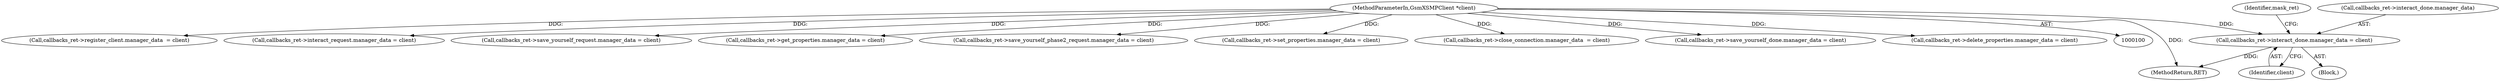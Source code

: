 digraph "0_gnome-session_b0dc999e0b45355314616321dbb6cb71e729fc9d_0@pointer" {
"1000171" [label="(Call,callbacks_ret->interact_done.manager_data = client)"];
"1000101" [label="(MethodParameterIn,GsmXSMPClient *client)"];
"1000177" [label="(Identifier,client)"];
"1000304" [label="(MethodReturn,RET)"];
"1000135" [label="(Call,callbacks_ret->register_client.manager_data  = client)"];
"1000180" [label="(Identifier,mask_ret)"];
"1000153" [label="(Call,callbacks_ret->interact_request.manager_data = client)"];
"1000189" [label="(Call,callbacks_ret->save_yourself_request.manager_data = client)"];
"1000105" [label="(Block,)"];
"1000101" [label="(MethodParameterIn,GsmXSMPClient *client)"];
"1000297" [label="(Call,callbacks_ret->get_properties.manager_data = client)"];
"1000207" [label="(Call,callbacks_ret->save_yourself_phase2_request.manager_data = client)"];
"1000261" [label="(Call,callbacks_ret->set_properties.manager_data = client)"];
"1000243" [label="(Call,callbacks_ret->close_connection.manager_data  = client)"];
"1000172" [label="(Call,callbacks_ret->interact_done.manager_data)"];
"1000225" [label="(Call,callbacks_ret->save_yourself_done.manager_data = client)"];
"1000171" [label="(Call,callbacks_ret->interact_done.manager_data = client)"];
"1000279" [label="(Call,callbacks_ret->delete_properties.manager_data = client)"];
"1000171" -> "1000105"  [label="AST: "];
"1000171" -> "1000177"  [label="CFG: "];
"1000172" -> "1000171"  [label="AST: "];
"1000177" -> "1000171"  [label="AST: "];
"1000180" -> "1000171"  [label="CFG: "];
"1000171" -> "1000304"  [label="DDG: "];
"1000101" -> "1000171"  [label="DDG: "];
"1000101" -> "1000100"  [label="AST: "];
"1000101" -> "1000304"  [label="DDG: "];
"1000101" -> "1000135"  [label="DDG: "];
"1000101" -> "1000153"  [label="DDG: "];
"1000101" -> "1000189"  [label="DDG: "];
"1000101" -> "1000207"  [label="DDG: "];
"1000101" -> "1000225"  [label="DDG: "];
"1000101" -> "1000243"  [label="DDG: "];
"1000101" -> "1000261"  [label="DDG: "];
"1000101" -> "1000279"  [label="DDG: "];
"1000101" -> "1000297"  [label="DDG: "];
}
